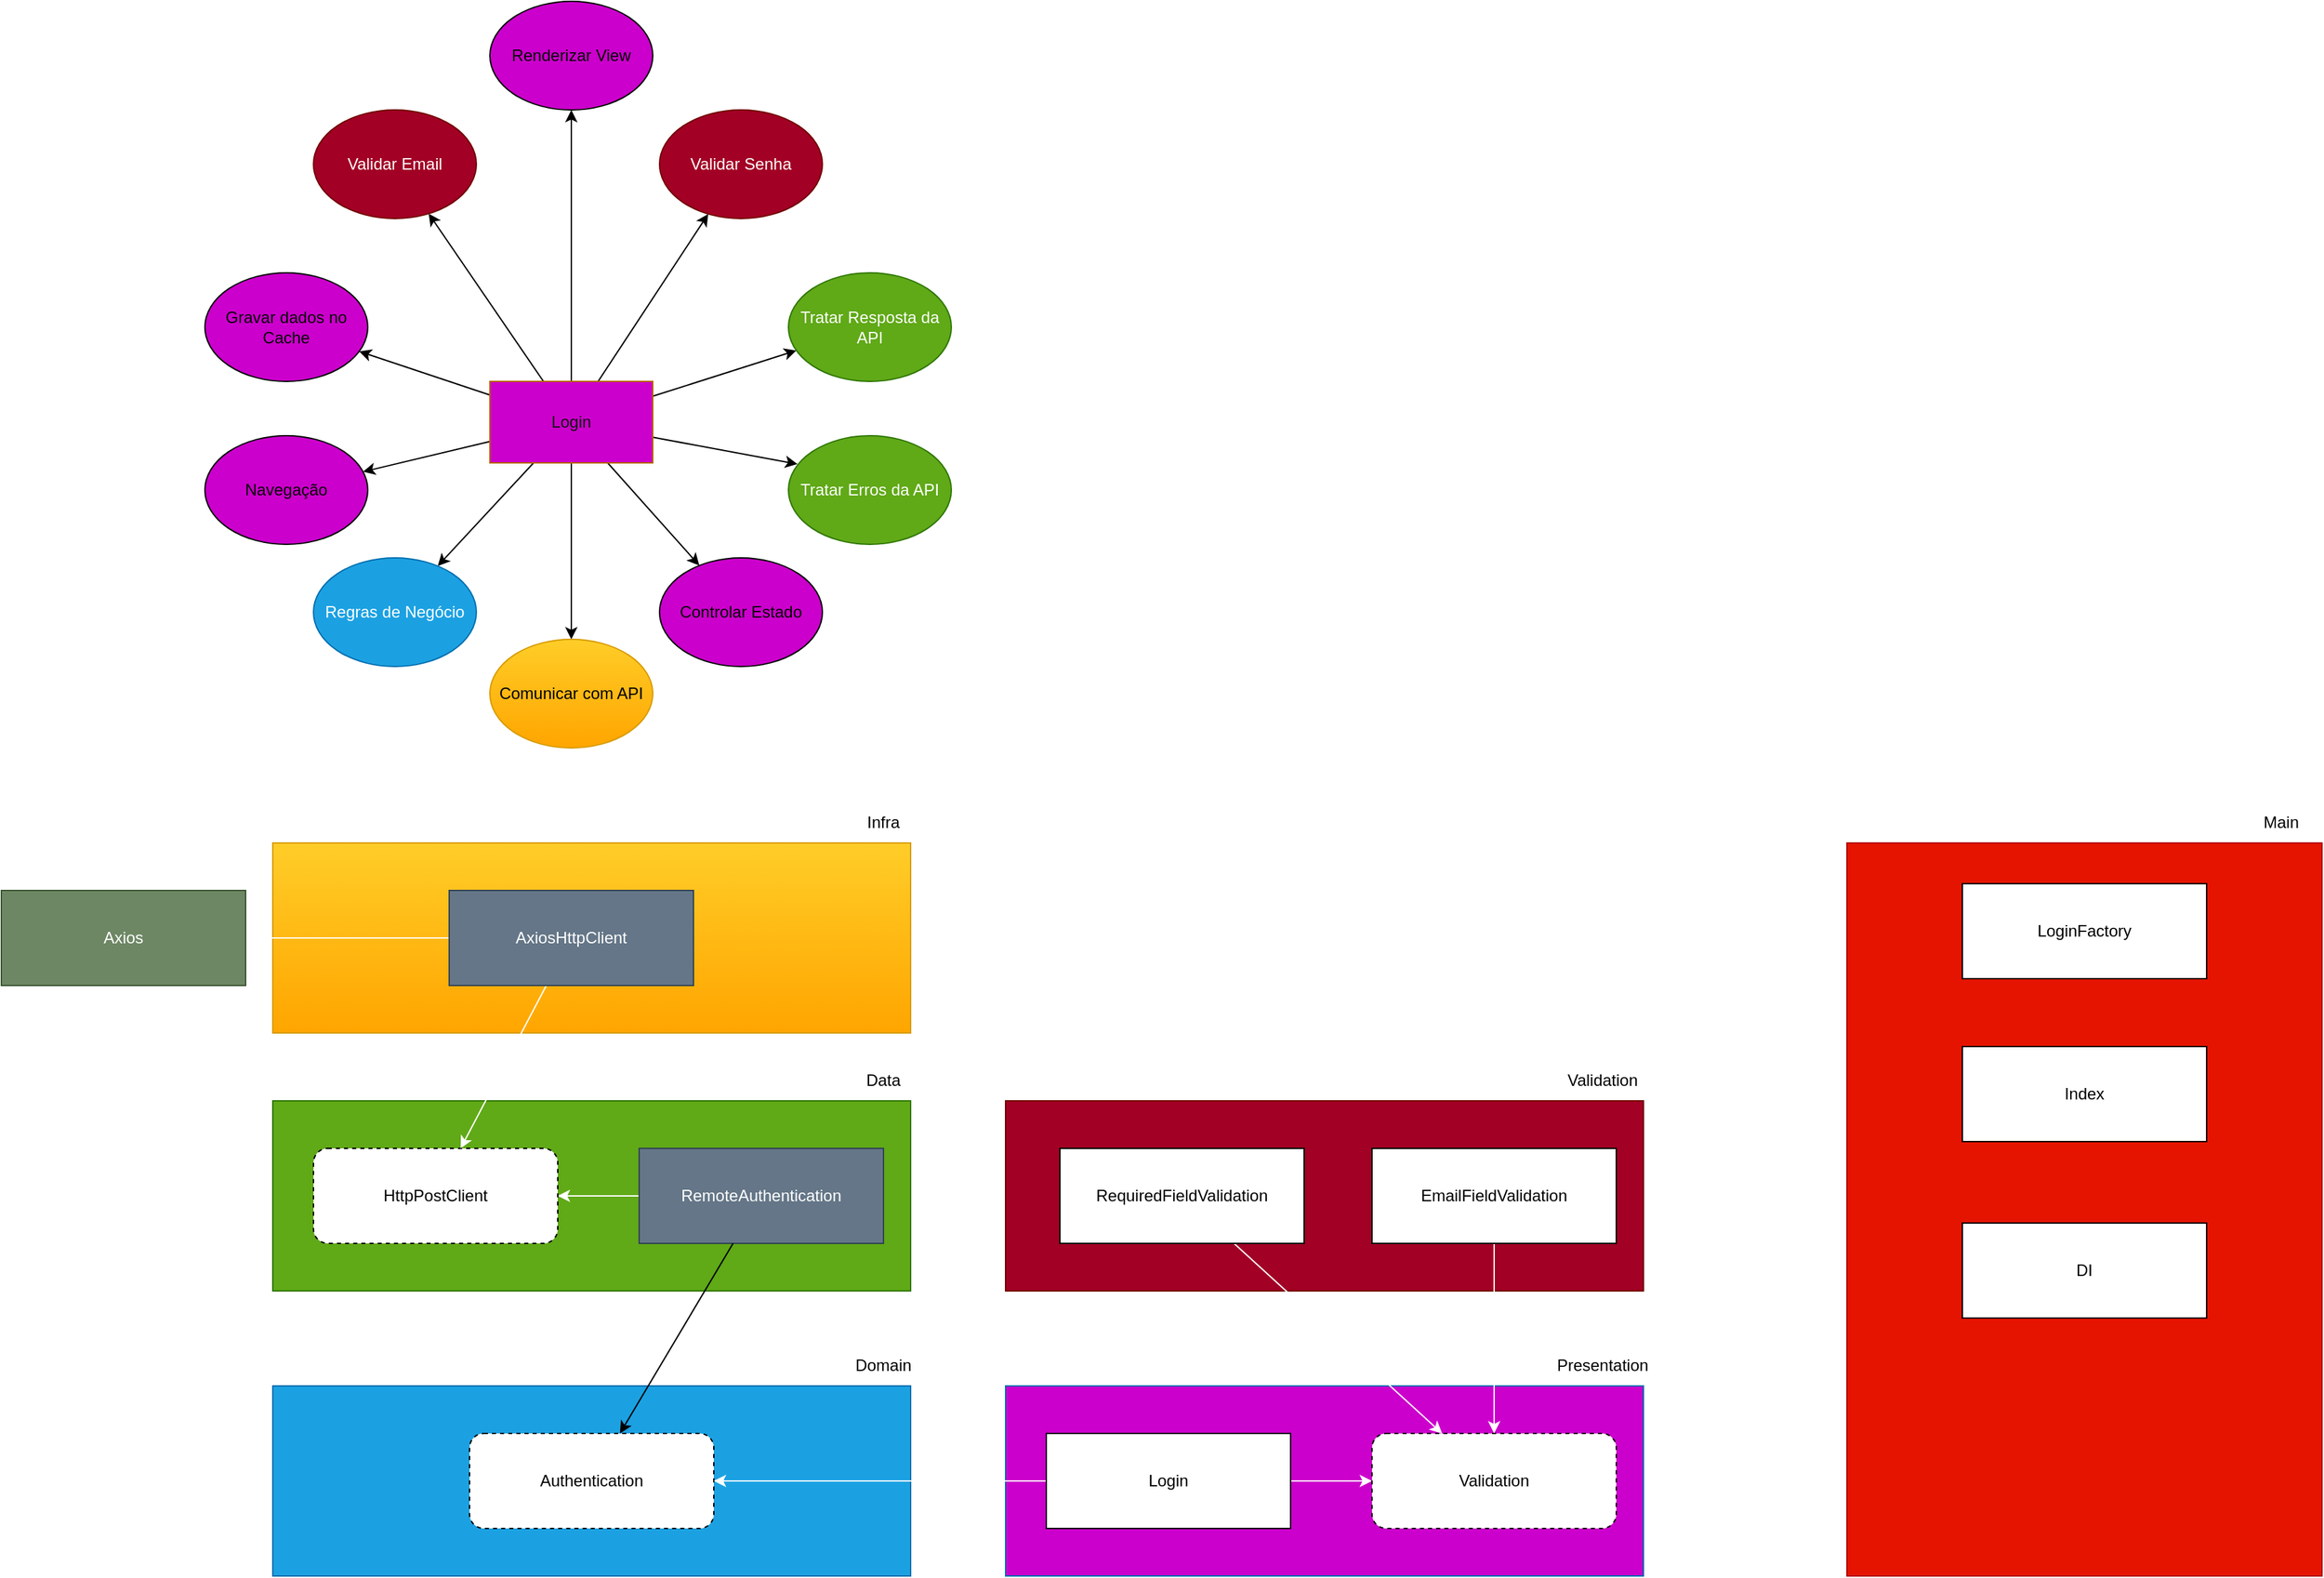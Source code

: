 <mxfile>
    <diagram id="0EeR75EBacq7tBR9nhTv" name="Page-1">
        <mxGraphModel dx="2924" dy="978" grid="1" gridSize="10" guides="1" tooltips="1" connect="1" arrows="1" fold="1" page="1" pageScale="1" pageWidth="850" pageHeight="1100" math="0" shadow="0">
            <root>
                <mxCell id="0"/>
                <mxCell id="1" parent="0"/>
                <mxCell id="9" style="edgeStyle=none;html=1;fontColor=#000000;" parent="1" source="2" target="6" edge="1">
                    <mxGeometry relative="1" as="geometry"/>
                </mxCell>
                <mxCell id="10" style="edgeStyle=none;html=1;entryX=0.055;entryY=0.261;entryDx=0;entryDy=0;entryPerimeter=0;fontColor=#000000;" parent="1" source="2" target="7" edge="1">
                    <mxGeometry relative="1" as="geometry"/>
                </mxCell>
                <mxCell id="11" style="edgeStyle=none;html=1;fontColor=#000000;" parent="1" source="2" target="5" edge="1">
                    <mxGeometry relative="1" as="geometry"/>
                </mxCell>
                <mxCell id="12" style="edgeStyle=none;html=1;fontColor=#000000;" parent="1" source="2" target="3" edge="1">
                    <mxGeometry relative="1" as="geometry"/>
                </mxCell>
                <mxCell id="13" style="edgeStyle=none;html=1;fontColor=#000000;" parent="1" source="2" target="8" edge="1">
                    <mxGeometry relative="1" as="geometry"/>
                </mxCell>
                <mxCell id="19" style="edgeStyle=none;html=1;fontColor=#000000;" parent="1" source="2" target="18" edge="1">
                    <mxGeometry relative="1" as="geometry"/>
                </mxCell>
                <mxCell id="20" style="edgeStyle=none;html=1;fontColor=#000000;" parent="1" source="2" target="17" edge="1">
                    <mxGeometry relative="1" as="geometry"/>
                </mxCell>
                <mxCell id="21" style="edgeStyle=none;html=1;fontColor=#000000;" parent="1" source="2" target="14" edge="1">
                    <mxGeometry relative="1" as="geometry"/>
                </mxCell>
                <mxCell id="22" style="edgeStyle=none;html=1;fontColor=#000000;" parent="1" source="2" target="15" edge="1">
                    <mxGeometry relative="1" as="geometry"/>
                </mxCell>
                <mxCell id="23" style="edgeStyle=none;html=1;fontColor=#000000;" parent="1" source="2" target="16" edge="1">
                    <mxGeometry relative="1" as="geometry"/>
                </mxCell>
                <mxCell id="2" value="&lt;font color=&quot;#0f0f0f&quot;&gt;Login&lt;/font&gt;" style="rounded=0;whiteSpace=wrap;html=1;fillColor=#CC00CC;strokeColor=#b46504;" parent="1" vertex="1">
                    <mxGeometry x="240" y="280" width="120" height="60" as="geometry"/>
                </mxCell>
                <mxCell id="3" value="Renderizar View" style="ellipse;whiteSpace=wrap;html=1;fillColor=#CC00CC;" parent="1" vertex="1">
                    <mxGeometry x="240" width="120" height="80" as="geometry"/>
                </mxCell>
                <mxCell id="5" value="Validar Senha" style="ellipse;whiteSpace=wrap;html=1;fillColor=#a20025;fontColor=#ffffff;strokeColor=#6F0000;" parent="1" vertex="1">
                    <mxGeometry x="365" y="80" width="120" height="80" as="geometry"/>
                </mxCell>
                <mxCell id="6" value="Tratar Resposta da API" style="ellipse;whiteSpace=wrap;html=1;fillColor=#60a917;fontColor=#ffffff;strokeColor=#2D7600;" parent="1" vertex="1">
                    <mxGeometry x="460" y="200" width="120" height="80" as="geometry"/>
                </mxCell>
                <mxCell id="7" value="Tratar Erros da API" style="ellipse;whiteSpace=wrap;html=1;fillColor=#60a917;fontColor=#ffffff;strokeColor=#2D7600;" parent="1" vertex="1">
                    <mxGeometry x="460" y="320" width="120" height="80" as="geometry"/>
                </mxCell>
                <mxCell id="8" value="Validar Email" style="ellipse;whiteSpace=wrap;html=1;fillColor=#a20025;fontColor=#ffffff;strokeColor=#6F0000;" parent="1" vertex="1">
                    <mxGeometry x="110" y="80" width="120" height="80" as="geometry"/>
                </mxCell>
                <mxCell id="14" value="Gravar dados no Cache" style="ellipse;whiteSpace=wrap;html=1;fillColor=#CC00CC;" parent="1" vertex="1">
                    <mxGeometry x="30" y="200" width="120" height="80" as="geometry"/>
                </mxCell>
                <mxCell id="15" value="Navegação" style="ellipse;whiteSpace=wrap;html=1;fillColor=#CC00CC;" parent="1" vertex="1">
                    <mxGeometry x="30" y="320" width="120" height="80" as="geometry"/>
                </mxCell>
                <mxCell id="16" value="Regras de Negócio" style="ellipse;whiteSpace=wrap;html=1;fillColor=#1ba1e2;fontColor=#ffffff;strokeColor=#006EAF;" parent="1" vertex="1">
                    <mxGeometry x="110" y="410" width="120" height="80" as="geometry"/>
                </mxCell>
                <mxCell id="17" value="&lt;font color=&quot;#000000&quot;&gt;Comunicar com API&lt;/font&gt;" style="ellipse;whiteSpace=wrap;html=1;fillColor=#ffcd28;gradientColor=#ffa500;strokeColor=#d79b00;" parent="1" vertex="1">
                    <mxGeometry x="240" y="470" width="120" height="80" as="geometry"/>
                </mxCell>
                <mxCell id="18" value="Controlar Estado" style="ellipse;whiteSpace=wrap;html=1;fillColor=#CC00CC;" parent="1" vertex="1">
                    <mxGeometry x="365" y="410" width="120" height="80" as="geometry"/>
                </mxCell>
                <mxCell id="24" value="" style="rounded=0;whiteSpace=wrap;html=1;fillColor=#60a917;fontColor=#ffffff;strokeColor=#2D7600;" vertex="1" parent="1">
                    <mxGeometry x="80" y="810" width="470" height="140" as="geometry"/>
                </mxCell>
                <mxCell id="25" value="Data" style="text;html=1;strokeColor=none;fillColor=none;align=center;verticalAlign=middle;whiteSpace=wrap;rounded=0;" vertex="1" parent="1">
                    <mxGeometry x="500" y="780" width="60" height="30" as="geometry"/>
                </mxCell>
                <mxCell id="32" style="edgeStyle=none;html=1;fontColor=#0F0F0F;strokeColor=#FFFFFF;" edge="1" parent="1" source="26" target="31">
                    <mxGeometry relative="1" as="geometry"/>
                </mxCell>
                <mxCell id="26" value="RemoteAuthentication" style="rounded=0;whiteSpace=wrap;html=1;fillColor=#647687;fontColor=#ffffff;strokeColor=#314354;" vertex="1" parent="1">
                    <mxGeometry x="350" y="845" width="180" height="70" as="geometry"/>
                </mxCell>
                <mxCell id="27" value="" style="rounded=0;whiteSpace=wrap;html=1;fillColor=#1ba1e2;fontColor=#ffffff;strokeColor=#006EAF;" vertex="1" parent="1">
                    <mxGeometry x="80" y="1020" width="470" height="140" as="geometry"/>
                </mxCell>
                <mxCell id="30" style="edgeStyle=none;html=1;" edge="1" parent="1" source="26" target="29">
                    <mxGeometry relative="1" as="geometry"/>
                </mxCell>
                <mxCell id="28" value="Domain" style="text;html=1;strokeColor=none;fillColor=none;align=center;verticalAlign=middle;whiteSpace=wrap;rounded=0;" vertex="1" parent="1">
                    <mxGeometry x="500" y="990" width="60" height="30" as="geometry"/>
                </mxCell>
                <mxCell id="29" value="Authentication" style="rounded=1;whiteSpace=wrap;html=1;dashed=1;" vertex="1" parent="1">
                    <mxGeometry x="225" y="1055" width="180" height="70" as="geometry"/>
                </mxCell>
                <mxCell id="31" value="HttpPostClient" style="rounded=1;whiteSpace=wrap;html=1;dashed=1;" vertex="1" parent="1">
                    <mxGeometry x="110" y="845" width="180" height="70" as="geometry"/>
                </mxCell>
                <mxCell id="33" value="" style="rounded=0;whiteSpace=wrap;html=1;fillColor=#ffcd28;strokeColor=#d79b00;gradientColor=#ffa500;" vertex="1" parent="1">
                    <mxGeometry x="80" y="620" width="470" height="140" as="geometry"/>
                </mxCell>
                <mxCell id="34" value="Infra" style="text;html=1;strokeColor=none;fillColor=none;align=center;verticalAlign=middle;whiteSpace=wrap;rounded=0;" vertex="1" parent="1">
                    <mxGeometry x="500" y="590" width="60" height="30" as="geometry"/>
                </mxCell>
                <mxCell id="35" style="edgeStyle=none;html=1;fontColor=#0F0F0F;strokeColor=#FFFFFF;" edge="1" parent="1" source="36" target="37">
                    <mxGeometry relative="1" as="geometry"/>
                </mxCell>
                <mxCell id="38" style="edgeStyle=none;html=1;fontColor=#0F0F0F;strokeColor=#FFFFFF;" edge="1" parent="1" source="36" target="31">
                    <mxGeometry relative="1" as="geometry"/>
                </mxCell>
                <mxCell id="36" value="AxiosHttpClient" style="rounded=0;whiteSpace=wrap;html=1;fillColor=#647687;fontColor=#ffffff;strokeColor=#314354;" vertex="1" parent="1">
                    <mxGeometry x="210" y="655" width="180" height="70" as="geometry"/>
                </mxCell>
                <mxCell id="37" value="Axios" style="rounded=0;whiteSpace=wrap;html=1;fillColor=#6d8764;strokeColor=#3A5431;fontColor=#ffffff;" vertex="1" parent="1">
                    <mxGeometry x="-120" y="655" width="180" height="70" as="geometry"/>
                </mxCell>
                <mxCell id="39" value="" style="rounded=0;whiteSpace=wrap;html=1;fillColor=#CC00CC;fontColor=#ffffff;strokeColor=#006EAF;" vertex="1" parent="1">
                    <mxGeometry x="620" y="1020" width="470" height="140" as="geometry"/>
                </mxCell>
                <mxCell id="40" value="Presentation" style="text;html=1;strokeColor=none;fillColor=none;align=center;verticalAlign=middle;whiteSpace=wrap;rounded=0;" vertex="1" parent="1">
                    <mxGeometry x="1030" y="990" width="60" height="30" as="geometry"/>
                </mxCell>
                <mxCell id="42" style="edgeStyle=none;html=1;fontColor=#000000;strokeColor=#FFFFFF;" edge="1" parent="1" source="41" target="29">
                    <mxGeometry relative="1" as="geometry"/>
                </mxCell>
                <mxCell id="49" style="edgeStyle=none;html=1;fontColor=#000000;strokeColor=#FFFFFF;" edge="1" parent="1" source="41" target="48">
                    <mxGeometry relative="1" as="geometry"/>
                </mxCell>
                <mxCell id="41" value="Login" style="rounded=0;whiteSpace=wrap;html=1;" vertex="1" parent="1">
                    <mxGeometry x="650" y="1055" width="180" height="70" as="geometry"/>
                </mxCell>
                <mxCell id="43" value="" style="rounded=0;whiteSpace=wrap;html=1;fillColor=#a20025;strokeColor=#6F0000;fontColor=#ffffff;" vertex="1" parent="1">
                    <mxGeometry x="620" y="810" width="470" height="140" as="geometry"/>
                </mxCell>
                <mxCell id="44" value="Validation" style="text;html=1;strokeColor=none;fillColor=none;align=center;verticalAlign=middle;whiteSpace=wrap;rounded=0;" vertex="1" parent="1">
                    <mxGeometry x="1030" y="780" width="60" height="30" as="geometry"/>
                </mxCell>
                <mxCell id="50" style="edgeStyle=none;html=1;fontColor=#000000;strokeColor=#FFFFFF;" edge="1" parent="1" source="45" target="48">
                    <mxGeometry relative="1" as="geometry"/>
                </mxCell>
                <mxCell id="45" value="EmailFieldValidation" style="rounded=0;whiteSpace=wrap;html=1;" vertex="1" parent="1">
                    <mxGeometry x="890" y="845" width="180" height="70" as="geometry"/>
                </mxCell>
                <mxCell id="51" style="edgeStyle=none;html=1;fontColor=#000000;strokeColor=#FFFFFF;" edge="1" parent="1" source="46" target="48">
                    <mxGeometry relative="1" as="geometry"/>
                </mxCell>
                <mxCell id="46" value="RequiredFieldValidation" style="rounded=0;whiteSpace=wrap;html=1;" vertex="1" parent="1">
                    <mxGeometry x="660" y="845" width="180" height="70" as="geometry"/>
                </mxCell>
                <mxCell id="48" value="Validation" style="rounded=1;whiteSpace=wrap;html=1;dashed=1;" vertex="1" parent="1">
                    <mxGeometry x="890" y="1055" width="180" height="70" as="geometry"/>
                </mxCell>
                <mxCell id="52" value="" style="rounded=0;whiteSpace=wrap;html=1;fontColor=#ffffff;fillColor=#e51400;strokeColor=#B20000;" vertex="1" parent="1">
                    <mxGeometry x="1240" y="620" width="350" height="540" as="geometry"/>
                </mxCell>
                <mxCell id="53" value="Main" style="text;html=1;strokeColor=none;fillColor=none;align=center;verticalAlign=middle;whiteSpace=wrap;rounded=0;" vertex="1" parent="1">
                    <mxGeometry x="1530" y="590" width="60" height="30" as="geometry"/>
                </mxCell>
                <mxCell id="54" value="LoginFactory" style="rounded=0;whiteSpace=wrap;html=1;" vertex="1" parent="1">
                    <mxGeometry x="1325" y="650" width="180" height="70" as="geometry"/>
                </mxCell>
                <mxCell id="55" value="Index" style="rounded=0;whiteSpace=wrap;html=1;" vertex="1" parent="1">
                    <mxGeometry x="1325" y="770" width="180" height="70" as="geometry"/>
                </mxCell>
                <mxCell id="56" value="DI" style="rounded=0;whiteSpace=wrap;html=1;" vertex="1" parent="1">
                    <mxGeometry x="1325" y="900" width="180" height="70" as="geometry"/>
                </mxCell>
            </root>
        </mxGraphModel>
    </diagram>
</mxfile>